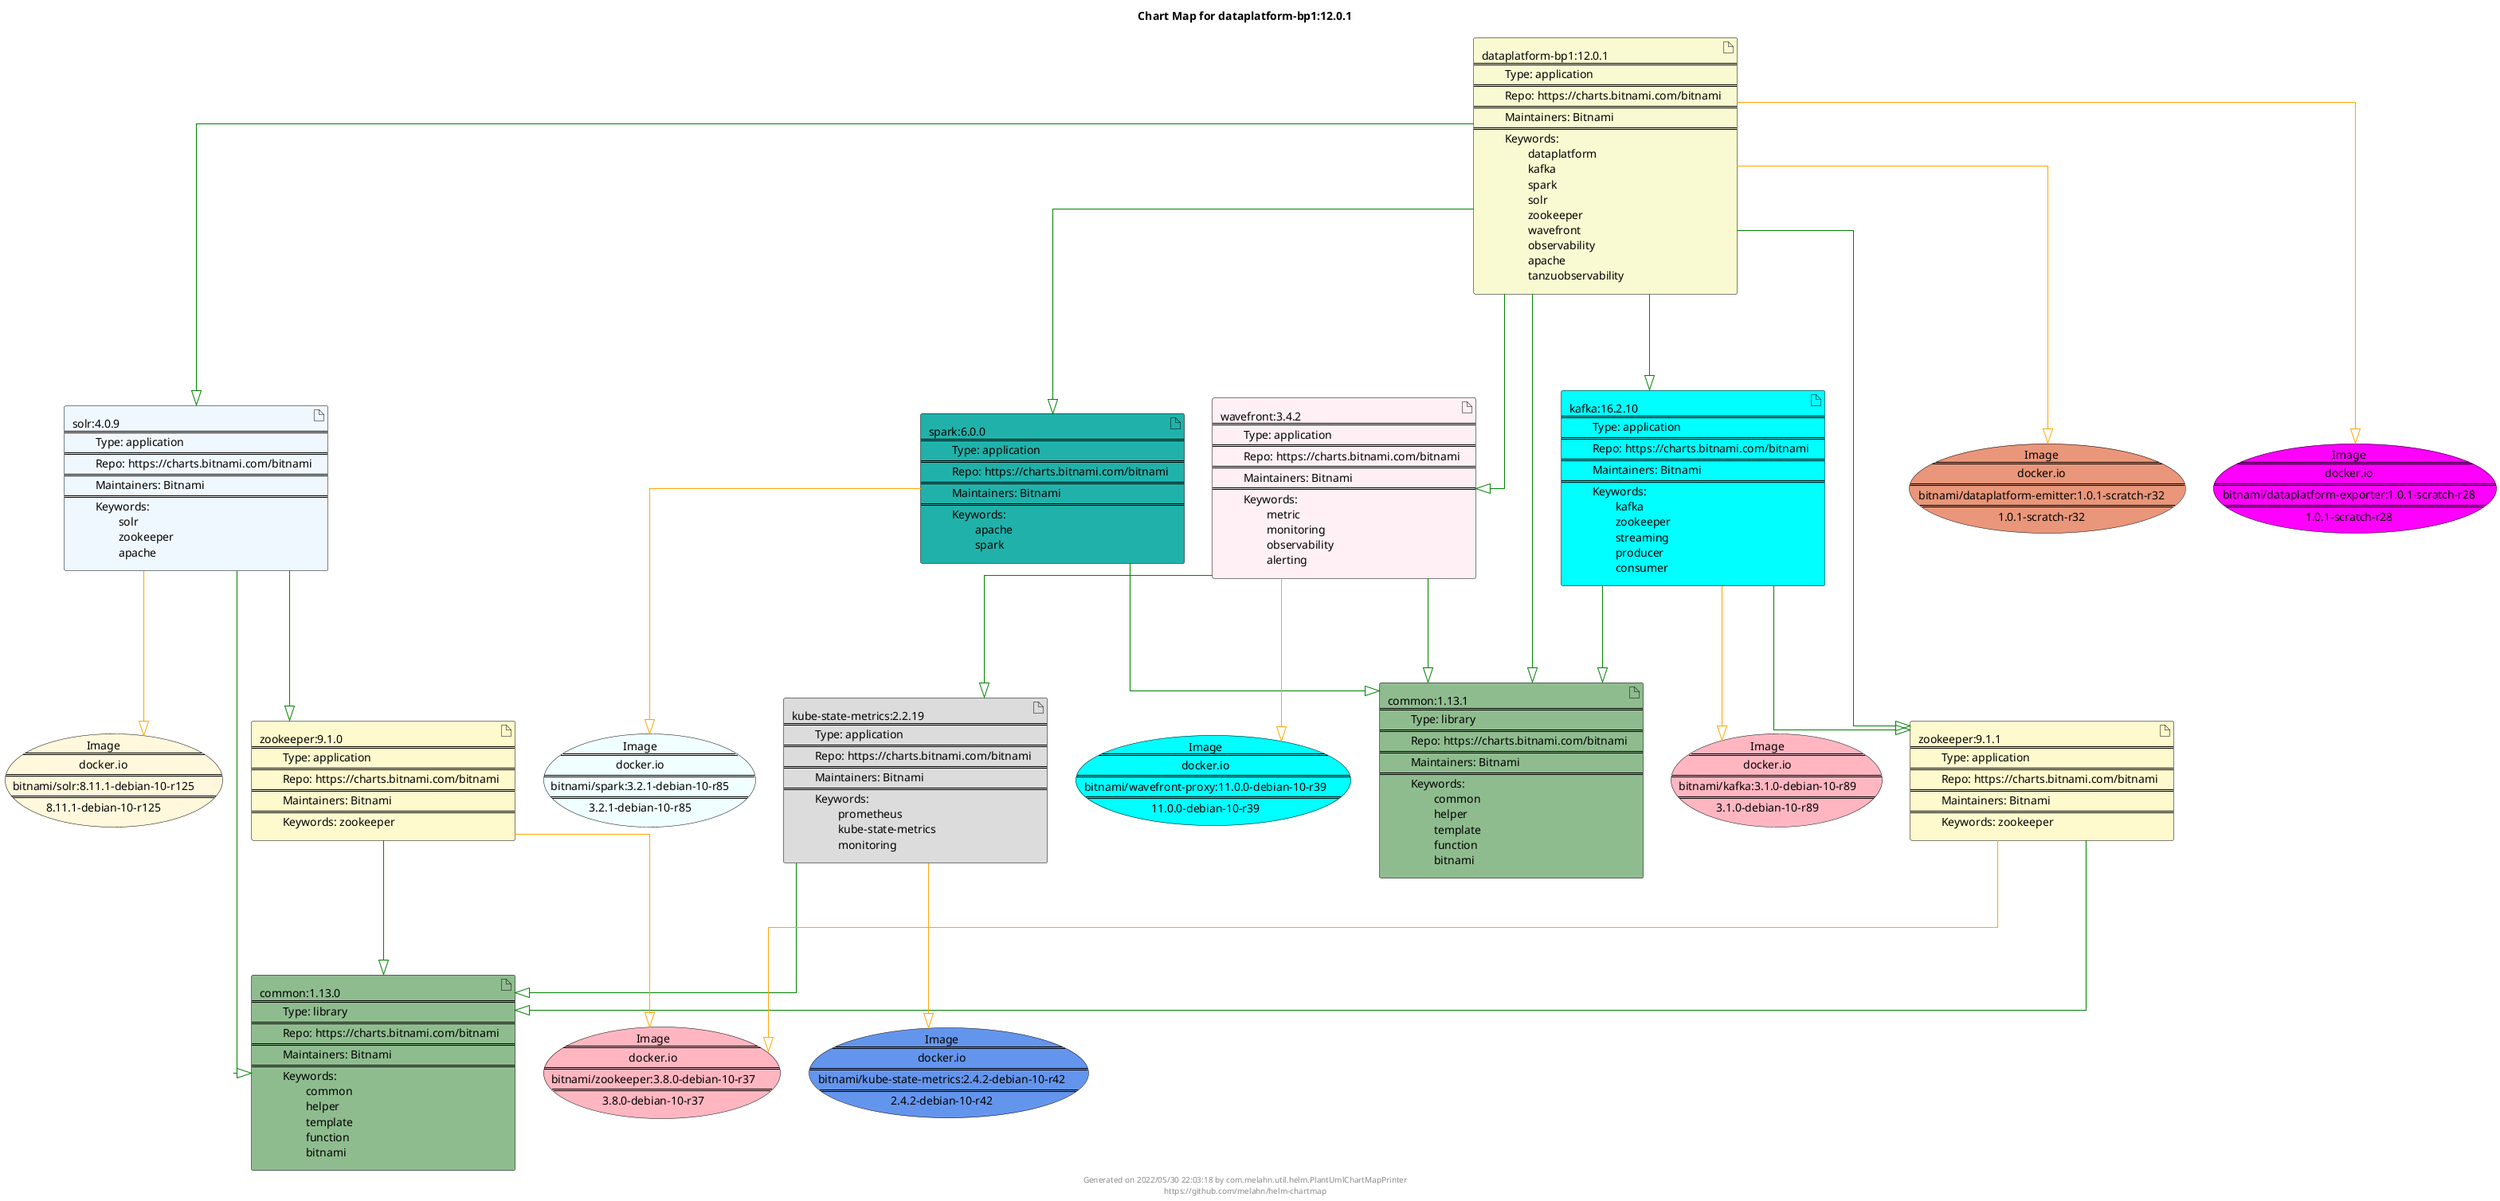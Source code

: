 @startuml
skinparam linetype ortho
skinparam backgroundColor white
skinparam usecaseBorderColor black
skinparam usecaseArrowColor LightSlateGray
skinparam artifactBorderColor black
skinparam artifactArrowColor LightSlateGray

title Chart Map for dataplatform-bp1:12.0.1

'There are 10 referenced Helm Charts
artifact "solr:4.0.9\n====\n\tType: application\n====\n\tRepo: https://charts.bitnami.com/bitnami\n====\n\tMaintainers: Bitnami\n====\n\tKeywords: \n\t\tsolr\n\t\tzookeeper\n\t\tapache" as solr_4_0_9 #AliceBlue
artifact "common:1.13.1\n====\n\tType: library\n====\n\tRepo: https://charts.bitnami.com/bitnami\n====\n\tMaintainers: Bitnami\n====\n\tKeywords: \n\t\tcommon\n\t\thelper\n\t\ttemplate\n\t\tfunction\n\t\tbitnami" as common_1_13_1 #DarkSeaGreen
artifact "spark:6.0.0\n====\n\tType: application\n====\n\tRepo: https://charts.bitnami.com/bitnami\n====\n\tMaintainers: Bitnami\n====\n\tKeywords: \n\t\tapache\n\t\tspark" as spark_6_0_0 #LightSeaGreen
artifact "kafka:16.2.10\n====\n\tType: application\n====\n\tRepo: https://charts.bitnami.com/bitnami\n====\n\tMaintainers: Bitnami\n====\n\tKeywords: \n\t\tkafka\n\t\tzookeeper\n\t\tstreaming\n\t\tproducer\n\t\tconsumer" as kafka_16_2_10 #Aqua
artifact "common:1.13.0\n====\n\tType: library\n====\n\tRepo: https://charts.bitnami.com/bitnami\n====\n\tMaintainers: Bitnami\n====\n\tKeywords: \n\t\tcommon\n\t\thelper\n\t\ttemplate\n\t\tfunction\n\t\tbitnami" as common_1_13_0 #DarkSeaGreen
artifact "kube-state-metrics:2.2.19\n====\n\tType: application\n====\n\tRepo: https://charts.bitnami.com/bitnami\n====\n\tMaintainers: Bitnami\n====\n\tKeywords: \n\t\tprometheus\n\t\tkube-state-metrics\n\t\tmonitoring" as kube_state_metrics_2_2_19 #Gainsboro
artifact "zookeeper:9.1.0\n====\n\tType: application\n====\n\tRepo: https://charts.bitnami.com/bitnami\n====\n\tMaintainers: Bitnami\n====\n\tKeywords: zookeeper" as zookeeper_9_1_0 #LemonChiffon
artifact "dataplatform-bp1:12.0.1\n====\n\tType: application\n====\n\tRepo: https://charts.bitnami.com/bitnami\n====\n\tMaintainers: Bitnami\n====\n\tKeywords: \n\t\tdataplatform\n\t\tkafka\n\t\tspark\n\t\tsolr\n\t\tzookeeper\n\t\twavefront\n\t\tobservability\n\t\tapache\n\t\ttanzuobservability" as dataplatform_bp1_12_0_1 #LightGoldenRodYellow
artifact "wavefront:3.4.2\n====\n\tType: application\n====\n\tRepo: https://charts.bitnami.com/bitnami\n====\n\tMaintainers: Bitnami\n====\n\tKeywords: \n\t\tmetric\n\t\tmonitoring\n\t\tobservability\n\t\talerting" as wavefront_3_4_2 #LavenderBlush
artifact "zookeeper:9.1.1\n====\n\tType: application\n====\n\tRepo: https://charts.bitnami.com/bitnami\n====\n\tMaintainers: Bitnami\n====\n\tKeywords: zookeeper" as zookeeper_9_1_1 #LemonChiffon

'There are 8 referenced Docker Images
usecase "Image\n====\ndocker.io\n====\nbitnami/spark:3.2.1-debian-10-r85\n====\n3.2.1-debian-10-r85" as docker_io_bitnami_spark_3_2_1_debian_10_r85 #Azure
usecase "Image\n====\ndocker.io\n====\nbitnami/wavefront-proxy:11.0.0-debian-10-r39\n====\n11.0.0-debian-10-r39" as docker_io_bitnami_wavefront_proxy_11_0_0_debian_10_r39 #Cyan
usecase "Image\n====\ndocker.io\n====\nbitnami/zookeeper:3.8.0-debian-10-r37\n====\n3.8.0-debian-10-r37" as docker_io_bitnami_zookeeper_3_8_0_debian_10_r37 #LightPink
usecase "Image\n====\ndocker.io\n====\nbitnami/solr:8.11.1-debian-10-r125\n====\n8.11.1-debian-10-r125" as docker_io_bitnami_solr_8_11_1_debian_10_r125 #Cornsilk
usecase "Image\n====\ndocker.io\n====\nbitnami/kafka:3.1.0-debian-10-r89\n====\n3.1.0-debian-10-r89" as docker_io_bitnami_kafka_3_1_0_debian_10_r89 #LightPink
usecase "Image\n====\ndocker.io\n====\nbitnami/dataplatform-emitter:1.0.1-scratch-r32\n====\n1.0.1-scratch-r32" as docker_io_bitnami_dataplatform_emitter_1_0_1_scratch_r32 #DarkSalmon
usecase "Image\n====\ndocker.io\n====\nbitnami/kube-state-metrics:2.4.2-debian-10-r42\n====\n2.4.2-debian-10-r42" as docker_io_bitnami_kube_state_metrics_2_4_2_debian_10_r42 #CornflowerBlue
usecase "Image\n====\ndocker.io\n====\nbitnami/dataplatform-exporter:1.0.1-scratch-r28\n====\n1.0.1-scratch-r28" as docker_io_bitnami_dataplatform_exporter_1_0_1_scratch_r28 #Fuchsia

'Chart Dependencies
dataplatform_bp1_12_0_1--[#green]-|>common_1_13_1
dataplatform_bp1_12_0_1--[#green]-|>zookeeper_9_1_1
zookeeper_9_1_1--[#green]-|>common_1_13_0
dataplatform_bp1_12_0_1--[#green]-|>spark_6_0_0
spark_6_0_0--[#green]-|>common_1_13_1
dataplatform_bp1_12_0_1--[#green]-|>wavefront_3_4_2
wavefront_3_4_2--[#green]-|>kube_state_metrics_2_2_19
kube_state_metrics_2_2_19--[#green]-|>common_1_13_0
wavefront_3_4_2--[#green]-|>common_1_13_1
dataplatform_bp1_12_0_1--[#green]-|>kafka_16_2_10
kafka_16_2_10--[#green]-|>common_1_13_1
kafka_16_2_10--[#green]-|>zookeeper_9_1_1
dataplatform_bp1_12_0_1--[#green]-|>solr_4_0_9
solr_4_0_9--[#green]-|>common_1_13_0
solr_4_0_9--[#green]-|>zookeeper_9_1_0
zookeeper_9_1_0--[#green]-|>common_1_13_0
solr_4_0_9--[#orange]-|>docker_io_bitnami_solr_8_11_1_debian_10_r125
spark_6_0_0--[#orange]-|>docker_io_bitnami_spark_3_2_1_debian_10_r85
kafka_16_2_10--[#orange]-|>docker_io_bitnami_kafka_3_1_0_debian_10_r89
kube_state_metrics_2_2_19--[#orange]-|>docker_io_bitnami_kube_state_metrics_2_4_2_debian_10_r42
zookeeper_9_1_0--[#orange]-|>docker_io_bitnami_zookeeper_3_8_0_debian_10_r37
dataplatform_bp1_12_0_1--[#orange]-|>docker_io_bitnami_dataplatform_emitter_1_0_1_scratch_r32
dataplatform_bp1_12_0_1--[#orange]-|>docker_io_bitnami_dataplatform_exporter_1_0_1_scratch_r28
wavefront_3_4_2--[#orange]-|>docker_io_bitnami_wavefront_proxy_11_0_0_debian_10_r39
zookeeper_9_1_1--[#orange]-|>docker_io_bitnami_zookeeper_3_8_0_debian_10_r37

center footer Generated on 2022/05/30 22:03:18 by com.melahn.util.helm.PlantUmlChartMapPrinter\nhttps://github.com/melahn/helm-chartmap
@enduml
